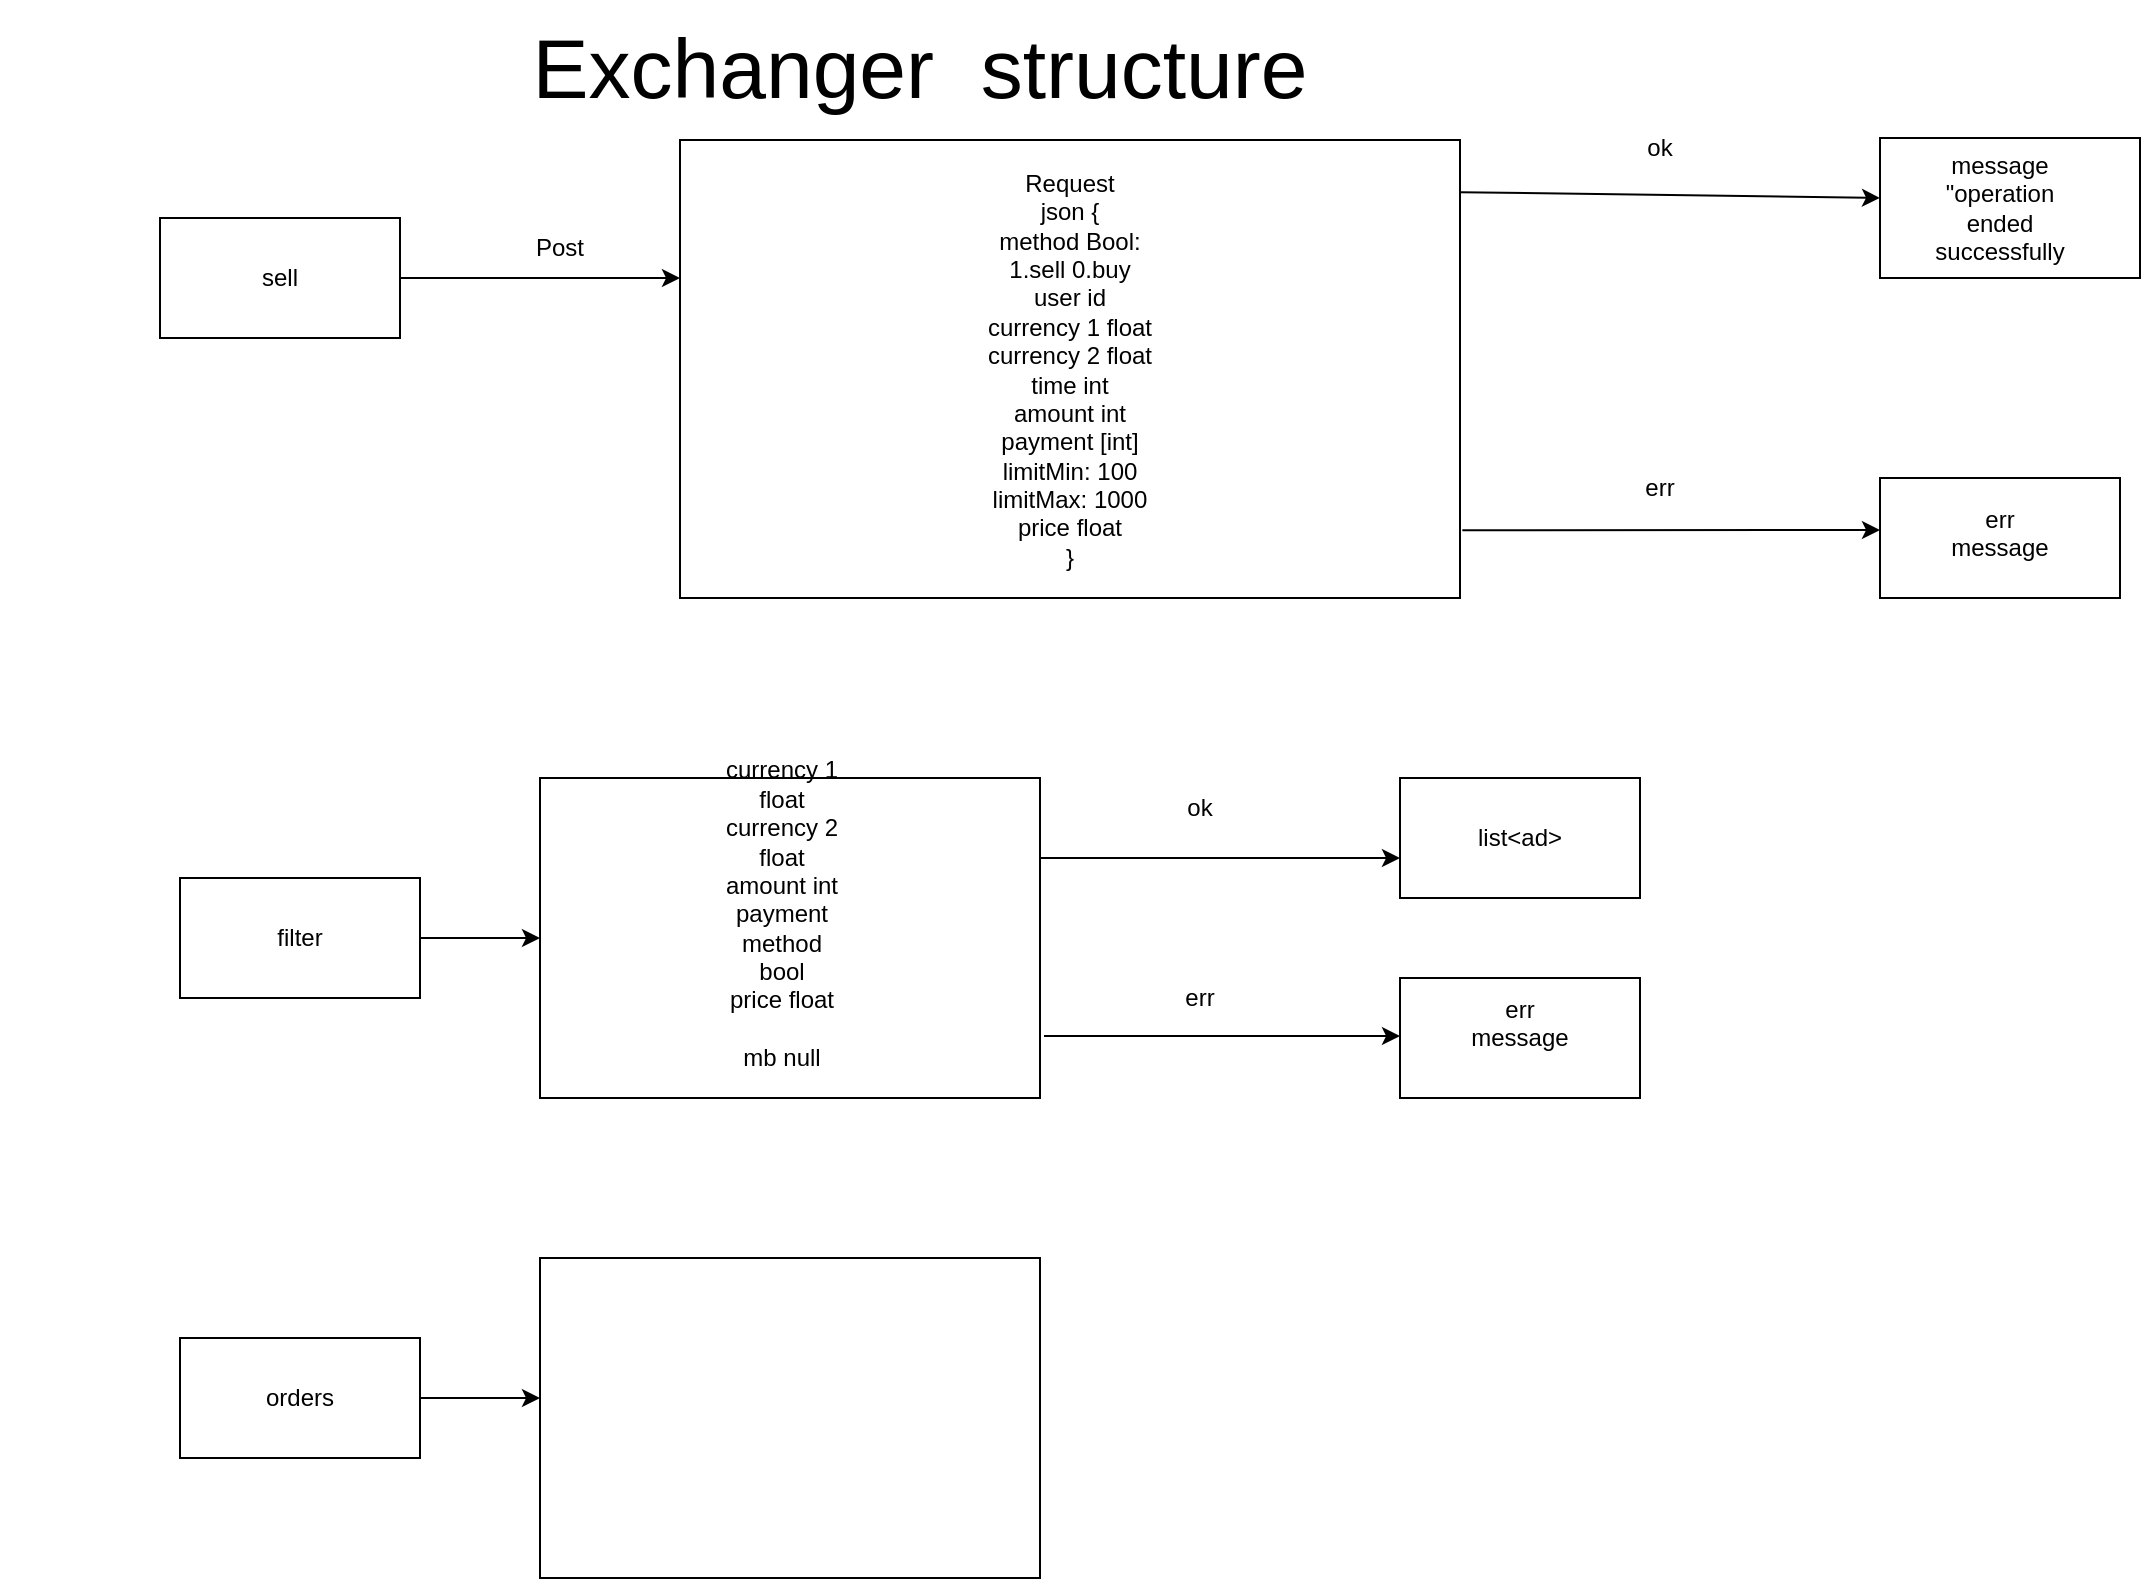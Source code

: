 <mxfile version="24.8.0">
  <diagram name="Страница — 1" id="gCSXsW7qYMQecbnX13WU">
    <mxGraphModel dx="1665" dy="1723" grid="1" gridSize="10" guides="1" tooltips="1" connect="1" arrows="1" fold="1" page="1" pageScale="1" pageWidth="827" pageHeight="1169" math="0" shadow="0">
      <root>
        <mxCell id="0" />
        <mxCell id="1" parent="0" />
        <mxCell id="C-UnRPChBUDnNunHakPT-1" value="&lt;font style=&quot;font-size: 42px;&quot;&gt;Exchanger &amp;nbsp;structure&lt;/font&gt;" style="text;html=1;align=center;verticalAlign=middle;whiteSpace=wrap;rounded=0;" vertex="1" parent="1">
          <mxGeometry x="-70" y="-1169" width="920" height="70" as="geometry" />
        </mxCell>
        <mxCell id="C-UnRPChBUDnNunHakPT-3" value="sell" style="rounded=0;whiteSpace=wrap;html=1;" vertex="1" parent="1">
          <mxGeometry x="10" y="-1060" width="120" height="60" as="geometry" />
        </mxCell>
        <mxCell id="C-UnRPChBUDnNunHakPT-4" value="" style="endArrow=classic;html=1;rounded=0;exitX=1;exitY=0.5;exitDx=0;exitDy=0;" edge="1" parent="1" source="C-UnRPChBUDnNunHakPT-3">
          <mxGeometry width="50" height="50" relative="1" as="geometry">
            <mxPoint x="230" y="-1020" as="sourcePoint" />
            <mxPoint x="270" y="-1030" as="targetPoint" />
          </mxGeometry>
        </mxCell>
        <mxCell id="C-UnRPChBUDnNunHakPT-5" value="Post" style="text;html=1;align=center;verticalAlign=middle;whiteSpace=wrap;rounded=0;" vertex="1" parent="1">
          <mxGeometry x="180" y="-1060" width="60" height="30" as="geometry" />
        </mxCell>
        <mxCell id="C-UnRPChBUDnNunHakPT-6" value="Request&lt;div&gt;json {&lt;/div&gt;&lt;div&gt;method Bool:&lt;/div&gt;&lt;div&gt;1.sell 0.buy&lt;/div&gt;&lt;div&gt;user id&lt;/div&gt;&lt;div&gt;currency 1 float&lt;/div&gt;&lt;div&gt;currency 2 float&lt;/div&gt;&lt;div&gt;time int&lt;/div&gt;&lt;div&gt;amount int&lt;/div&gt;&lt;div&gt;payment [int]&lt;/div&gt;&lt;div&gt;limitMin: 100&lt;/div&gt;&lt;div&gt;limitMax: 1000&lt;/div&gt;&lt;div&gt;price float&lt;/div&gt;&lt;div&gt;}&lt;/div&gt;" style="rounded=0;whiteSpace=wrap;html=1;" vertex="1" parent="1">
          <mxGeometry x="270" y="-1099" width="390" height="229" as="geometry" />
        </mxCell>
        <mxCell id="C-UnRPChBUDnNunHakPT-7" value="" style="endArrow=classic;html=1;rounded=0;exitX=1;exitY=0.114;exitDx=0;exitDy=0;exitPerimeter=0;" edge="1" parent="1" source="C-UnRPChBUDnNunHakPT-6">
          <mxGeometry width="50" height="50" relative="1" as="geometry">
            <mxPoint x="820" y="-1020" as="sourcePoint" />
            <mxPoint x="870" y="-1070" as="targetPoint" />
          </mxGeometry>
        </mxCell>
        <mxCell id="C-UnRPChBUDnNunHakPT-8" value="" style="endArrow=classic;html=1;rounded=0;exitX=1.003;exitY=0.852;exitDx=0;exitDy=0;exitPerimeter=0;" edge="1" parent="1" source="C-UnRPChBUDnNunHakPT-6">
          <mxGeometry width="50" height="50" relative="1" as="geometry">
            <mxPoint x="820" y="-1020" as="sourcePoint" />
            <mxPoint x="870" y="-904" as="targetPoint" />
          </mxGeometry>
        </mxCell>
        <mxCell id="C-UnRPChBUDnNunHakPT-9" value="" style="rounded=0;whiteSpace=wrap;html=1;" vertex="1" parent="1">
          <mxGeometry x="870" y="-1100" width="130" height="70" as="geometry" />
        </mxCell>
        <mxCell id="C-UnRPChBUDnNunHakPT-10" value="ok" style="text;html=1;align=center;verticalAlign=middle;whiteSpace=wrap;rounded=0;" vertex="1" parent="1">
          <mxGeometry x="730" y="-1110" width="60" height="30" as="geometry" />
        </mxCell>
        <mxCell id="C-UnRPChBUDnNunHakPT-11" value="err" style="text;html=1;align=center;verticalAlign=middle;whiteSpace=wrap;rounded=0;" vertex="1" parent="1">
          <mxGeometry x="730" y="-940" width="60" height="30" as="geometry" />
        </mxCell>
        <mxCell id="C-UnRPChBUDnNunHakPT-12" value="message&lt;div&gt;&quot;operation ended successfully&lt;/div&gt;" style="text;html=1;align=center;verticalAlign=middle;whiteSpace=wrap;rounded=0;" vertex="1" parent="1">
          <mxGeometry x="900" y="-1080" width="60" height="30" as="geometry" />
        </mxCell>
        <mxCell id="C-UnRPChBUDnNunHakPT-13" value="" style="rounded=0;whiteSpace=wrap;html=1;" vertex="1" parent="1">
          <mxGeometry x="870" y="-930" width="120" height="60" as="geometry" />
        </mxCell>
        <mxCell id="C-UnRPChBUDnNunHakPT-14" value="&lt;div&gt;err&lt;/div&gt;message&lt;div&gt;&lt;br&gt;&lt;/div&gt;" style="text;html=1;align=center;verticalAlign=middle;whiteSpace=wrap;rounded=0;" vertex="1" parent="1">
          <mxGeometry x="900" y="-910" width="60" height="30" as="geometry" />
        </mxCell>
        <mxCell id="C-UnRPChBUDnNunHakPT-16" value="filter" style="text;html=1;align=center;verticalAlign=middle;whiteSpace=wrap;rounded=0;" vertex="1" parent="1">
          <mxGeometry x="50" y="-715" width="60" height="30" as="geometry" />
        </mxCell>
        <mxCell id="C-UnRPChBUDnNunHakPT-17" value="" style="rounded=0;whiteSpace=wrap;html=1;" vertex="1" parent="1">
          <mxGeometry x="20" y="-730" width="120" height="60" as="geometry" />
        </mxCell>
        <mxCell id="C-UnRPChBUDnNunHakPT-18" value="filter" style="text;html=1;align=center;verticalAlign=middle;whiteSpace=wrap;rounded=0;" vertex="1" parent="1">
          <mxGeometry x="50" y="-715" width="60" height="30" as="geometry" />
        </mxCell>
        <mxCell id="C-UnRPChBUDnNunHakPT-19" value="" style="endArrow=classic;html=1;rounded=0;exitX=1;exitY=0.5;exitDx=0;exitDy=0;" edge="1" parent="1" source="C-UnRPChBUDnNunHakPT-17" target="C-UnRPChBUDnNunHakPT-20">
          <mxGeometry width="50" height="50" relative="1" as="geometry">
            <mxPoint x="390" y="-850" as="sourcePoint" />
            <mxPoint x="240" y="-700" as="targetPoint" />
          </mxGeometry>
        </mxCell>
        <mxCell id="C-UnRPChBUDnNunHakPT-20" value="" style="rounded=0;whiteSpace=wrap;html=1;" vertex="1" parent="1">
          <mxGeometry x="200" y="-780" width="250" height="160" as="geometry" />
        </mxCell>
        <mxCell id="C-UnRPChBUDnNunHakPT-21" value="currency 1 float&lt;div&gt;currency 2 float&lt;br&gt;&lt;/div&gt;&lt;div&gt;amount int&lt;/div&gt;&lt;div&gt;payment&lt;/div&gt;&lt;div&gt;method bool&lt;/div&gt;&lt;div&gt;price float&lt;/div&gt;&lt;div&gt;&lt;br&gt;&lt;/div&gt;&lt;div&gt;mb null&lt;/div&gt;" style="text;html=1;align=center;verticalAlign=middle;whiteSpace=wrap;rounded=0;" vertex="1" parent="1">
          <mxGeometry x="291" y="-727" width="60" height="30" as="geometry" />
        </mxCell>
        <mxCell id="C-UnRPChBUDnNunHakPT-22" value="" style="endArrow=classic;html=1;rounded=0;exitX=1;exitY=0.25;exitDx=0;exitDy=0;" edge="1" parent="1" source="C-UnRPChBUDnNunHakPT-20">
          <mxGeometry width="50" height="50" relative="1" as="geometry">
            <mxPoint x="440" y="-700" as="sourcePoint" />
            <mxPoint x="630" y="-740" as="targetPoint" />
          </mxGeometry>
        </mxCell>
        <mxCell id="C-UnRPChBUDnNunHakPT-23" value="" style="endArrow=classic;html=1;rounded=0;exitX=1.008;exitY=0.806;exitDx=0;exitDy=0;exitPerimeter=0;" edge="1" parent="1" source="C-UnRPChBUDnNunHakPT-20">
          <mxGeometry width="50" height="50" relative="1" as="geometry">
            <mxPoint x="430" y="-790" as="sourcePoint" />
            <mxPoint x="630" y="-651" as="targetPoint" />
          </mxGeometry>
        </mxCell>
        <mxCell id="C-UnRPChBUDnNunHakPT-24" value="ok" style="text;html=1;align=center;verticalAlign=middle;whiteSpace=wrap;rounded=0;" vertex="1" parent="1">
          <mxGeometry x="500" y="-780" width="60" height="30" as="geometry" />
        </mxCell>
        <mxCell id="C-UnRPChBUDnNunHakPT-25" value="err" style="text;html=1;align=center;verticalAlign=middle;whiteSpace=wrap;rounded=0;" vertex="1" parent="1">
          <mxGeometry x="500" y="-685" width="60" height="30" as="geometry" />
        </mxCell>
        <mxCell id="C-UnRPChBUDnNunHakPT-26" value="list&amp;lt;ad&amp;gt;" style="rounded=0;whiteSpace=wrap;html=1;" vertex="1" parent="1">
          <mxGeometry x="630" y="-780" width="120" height="60" as="geometry" />
        </mxCell>
        <mxCell id="C-UnRPChBUDnNunHakPT-29" value="" style="rounded=0;whiteSpace=wrap;html=1;" vertex="1" parent="1">
          <mxGeometry x="630" y="-680" width="120" height="60" as="geometry" />
        </mxCell>
        <mxCell id="C-UnRPChBUDnNunHakPT-28" value="&lt;div&gt;err&lt;/div&gt;message&lt;div&gt;&lt;br&gt;&lt;/div&gt;" style="text;html=1;align=center;verticalAlign=middle;whiteSpace=wrap;rounded=0;" vertex="1" parent="1">
          <mxGeometry x="660" y="-665" width="60" height="30" as="geometry" />
        </mxCell>
        <mxCell id="C-UnRPChBUDnNunHakPT-31" value="filter" style="text;html=1;align=center;verticalAlign=middle;whiteSpace=wrap;rounded=0;" vertex="1" parent="1">
          <mxGeometry x="50" y="-485" width="60" height="30" as="geometry" />
        </mxCell>
        <mxCell id="C-UnRPChBUDnNunHakPT-32" value="" style="rounded=0;whiteSpace=wrap;html=1;" vertex="1" parent="1">
          <mxGeometry x="20" y="-500" width="120" height="60" as="geometry" />
        </mxCell>
        <mxCell id="C-UnRPChBUDnNunHakPT-33" value="orders" style="text;html=1;align=center;verticalAlign=middle;whiteSpace=wrap;rounded=0;" vertex="1" parent="1">
          <mxGeometry x="50" y="-485" width="60" height="30" as="geometry" />
        </mxCell>
        <mxCell id="C-UnRPChBUDnNunHakPT-34" value="" style="endArrow=classic;html=1;rounded=0;exitX=1;exitY=0.5;exitDx=0;exitDy=0;" edge="1" parent="1" source="C-UnRPChBUDnNunHakPT-32">
          <mxGeometry width="50" height="50" relative="1" as="geometry">
            <mxPoint x="150" y="-690" as="sourcePoint" />
            <mxPoint x="200" y="-470" as="targetPoint" />
          </mxGeometry>
        </mxCell>
        <mxCell id="C-UnRPChBUDnNunHakPT-35" value="" style="rounded=0;whiteSpace=wrap;html=1;" vertex="1" parent="1">
          <mxGeometry x="200" y="-540" width="250" height="160" as="geometry" />
        </mxCell>
      </root>
    </mxGraphModel>
  </diagram>
</mxfile>
